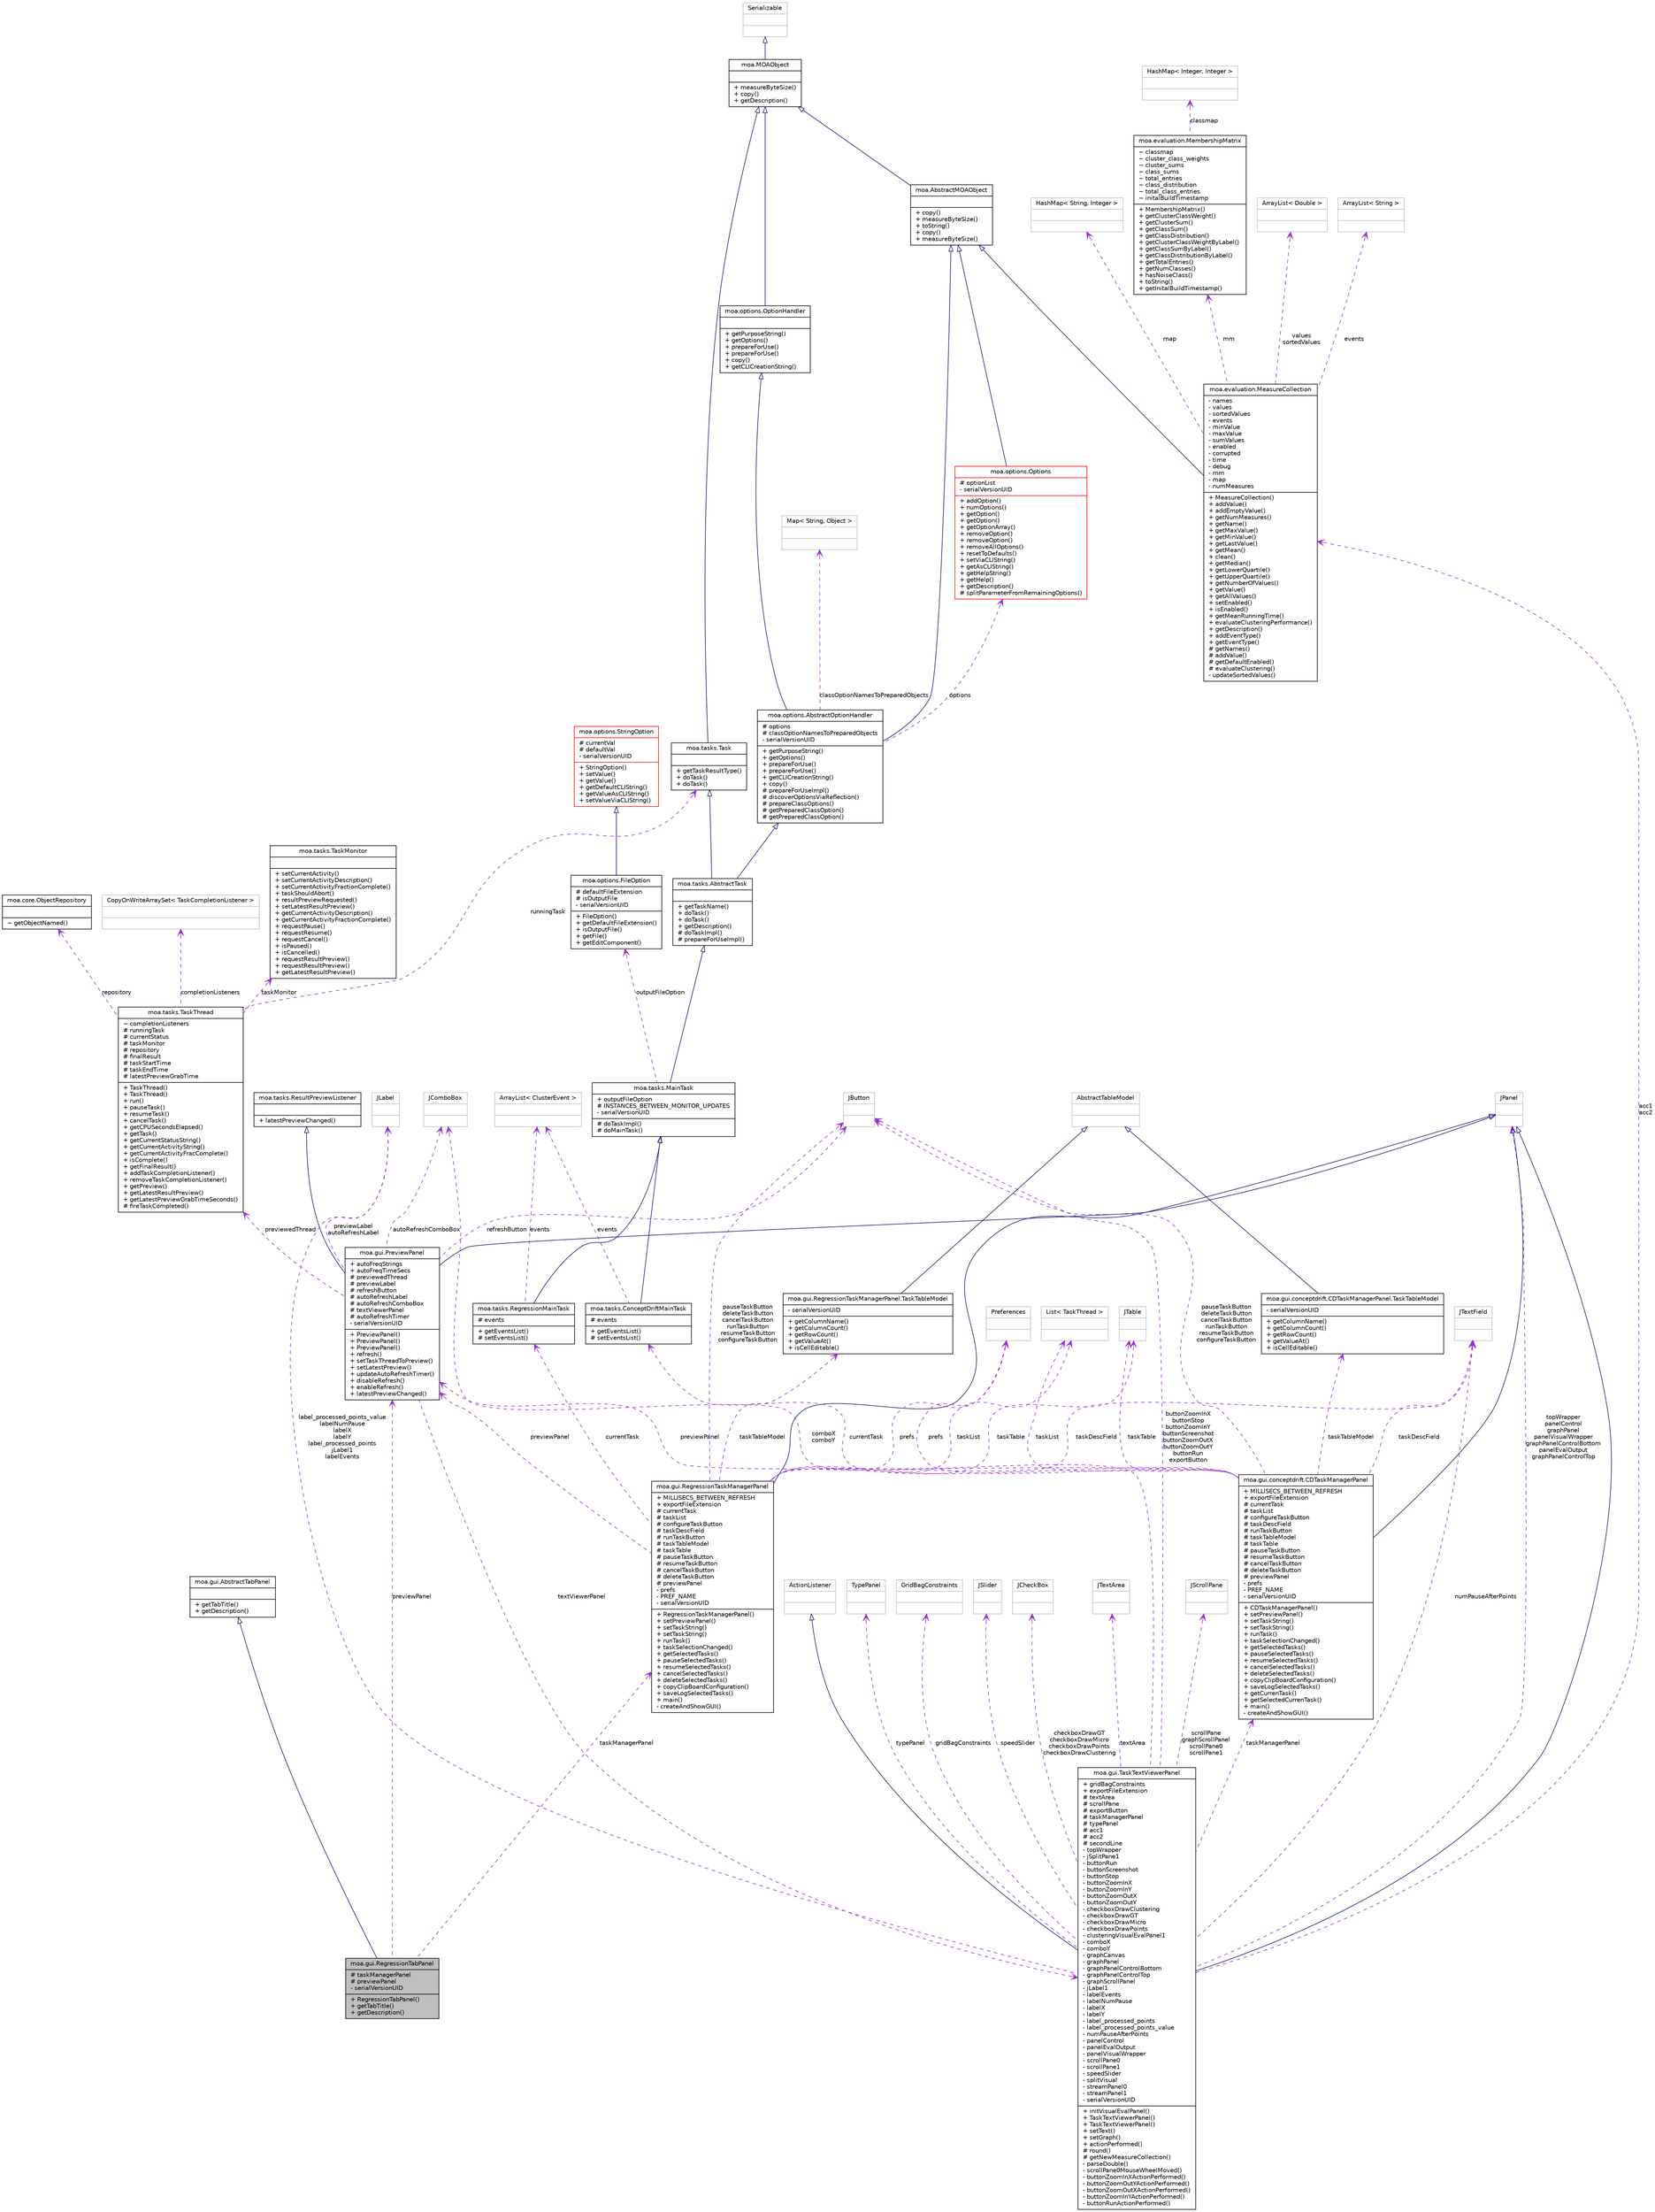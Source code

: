 digraph G
{
  edge [fontname="Helvetica",fontsize="10",labelfontname="Helvetica",labelfontsize="10"];
  node [fontname="Helvetica",fontsize="10",shape=record];
  Node1 [label="{moa.gui.RegressionTabPanel\n|# taskManagerPanel\l# previewPanel\l- serialVersionUID\l|+ RegressionTabPanel()\l+ getTabTitle()\l+ getDescription()\l}",height=0.2,width=0.4,color="black", fillcolor="grey75", style="filled" fontcolor="black"];
  Node2 -> Node1 [dir=back,color="midnightblue",fontsize="10",style="solid",arrowtail="empty",fontname="Helvetica"];
  Node2 [label="{moa.gui.AbstractTabPanel\n||+ getTabTitle()\l+ getDescription()\l}",height=0.2,width=0.4,color="black", fillcolor="white", style="filled",URL="$classmoa_1_1gui_1_1AbstractTabPanel.html",tooltip="Abstract Tab Panel."];
  Node3 -> Node1 [dir=back,color="darkorchid3",fontsize="10",style="dashed",label="previewPanel",arrowtail="open",fontname="Helvetica"];
  Node3 [label="{moa.gui.PreviewPanel\n|+ autoFreqStrings\l+ autoFreqTimeSecs\l# previewedThread\l# previewLabel\l# refreshButton\l# autoRefreshLabel\l# autoRefreshComboBox\l# textViewerPanel\l# autoRefreshTimer\l- serialVersionUID\l|+ PreviewPanel()\l+ PreviewPanel()\l+ PreviewPanel()\l+ refresh()\l+ setTaskThreadToPreview()\l+ setLatestPreview()\l+ updateAutoRefreshTimer()\l+ disableRefresh()\l+ enableRefresh()\l+ latestPreviewChanged()\l}",height=0.2,width=0.4,color="black", fillcolor="white", style="filled",URL="$classmoa_1_1gui_1_1PreviewPanel.html",tooltip="This panel displays the running task preview text and buttons."];
  Node4 -> Node3 [dir=back,color="midnightblue",fontsize="10",style="solid",arrowtail="empty",fontname="Helvetica"];
  Node4 [label="{JPanel\n||}",height=0.2,width=0.4,color="grey75", fillcolor="white", style="filled"];
  Node5 -> Node3 [dir=back,color="midnightblue",fontsize="10",style="solid",arrowtail="empty",fontname="Helvetica"];
  Node5 [label="{moa.tasks.ResultPreviewListener\n||+ latestPreviewChanged()\l}",height=0.2,width=0.4,color="black", fillcolor="white", style="filled",URL="$interfacemoa_1_1tasks_1_1ResultPreviewListener.html",tooltip="Interface implemented by classes that preview results on the Graphical User Interface..."];
  Node6 -> Node3 [dir=back,color="darkorchid3",fontsize="10",style="dashed",label="textViewerPanel",arrowtail="open",fontname="Helvetica"];
  Node6 [label="{moa.gui.TaskTextViewerPanel\n|+ gridBagConstraints\l+ exportFileExtension\l# textArea\l# scrollPane\l# exportButton\l# taskManagerPanel\l# typePanel\l# acc1\l# acc2\l# secondLine\l- topWrapper\l- jSplitPane1\l- buttonRun\l- buttonScreenshot\l- buttonStop\l- buttonZoomInX\l- buttonZoomInY\l- buttonZoomOutX\l- buttonZoomOutY\l- checkboxDrawClustering\l- checkboxDrawGT\l- checkboxDrawMicro\l- checkboxDrawPoints\l- clusteringVisualEvalPanel1\l- comboX\l- comboY\l- graphCanvas\l- graphPanel\l- graphPanelControlBottom\l- graphPanelControlTop\l- graphScrollPanel\l- jLabel1\l- labelEvents\l- labelNumPause\l- labelX\l- labelY\l- label_processed_points\l- label_processed_points_value\l- numPauseAfterPoints\l- panelControl\l- panelEvalOutput\l- panelVisualWrapper\l- scrollPane0\l- scrollPane1\l- speedSlider\l- splitVisual\l- streamPanel0\l- streamPanel1\l- serialVersionUID\l|+ initVisualEvalPanel()\l+ TaskTextViewerPanel()\l+ TaskTextViewerPanel()\l+ setText()\l+ setGraph()\l+ actionPerformed()\l# round()\l# getNewMeasureCollection()\l- parseDouble()\l- scrollPane0MouseWheelMoved()\l- buttonZoomInXActionPerformed()\l- buttonZoomOutYActionPerformed()\l- buttonZoomOutXActionPerformed()\l- buttonZoomInYActionPerformed()\l- buttonRunActionPerformed()\l}",height=0.2,width=0.4,color="black", fillcolor="white", style="filled",URL="$classmoa_1_1gui_1_1TaskTextViewerPanel.html",tooltip="This panel displays text."];
  Node4 -> Node6 [dir=back,color="midnightblue",fontsize="10",style="solid",arrowtail="empty",fontname="Helvetica"];
  Node7 -> Node6 [dir=back,color="midnightblue",fontsize="10",style="solid",arrowtail="empty",fontname="Helvetica"];
  Node7 [label="{ActionListener\n||}",height=0.2,width=0.4,color="grey75", fillcolor="white", style="filled"];
  Node8 -> Node6 [dir=back,color="darkorchid3",fontsize="10",style="dashed",label="typePanel",arrowtail="open",fontname="Helvetica"];
  Node8 [label="{TypePanel\n||}",height=0.2,width=0.4,color="grey75", fillcolor="white", style="filled"];
  Node9 -> Node6 [dir=back,color="darkorchid3",fontsize="10",style="dashed",label="gridBagConstraints",arrowtail="open",fontname="Helvetica"];
  Node9 [label="{GridBagConstraints\n||}",height=0.2,width=0.4,color="grey75", fillcolor="white", style="filled"];
  Node10 -> Node6 [dir=back,color="darkorchid3",fontsize="10",style="dashed",label="speedSlider",arrowtail="open",fontname="Helvetica"];
  Node10 [label="{JSlider\n||}",height=0.2,width=0.4,color="grey75", fillcolor="white", style="filled"];
  Node11 -> Node6 [dir=back,color="darkorchid3",fontsize="10",style="dashed",label="checkboxDrawGT\ncheckboxDrawMicro\ncheckboxDrawPoints\ncheckboxDrawClustering",arrowtail="open",fontname="Helvetica"];
  Node11 [label="{JCheckBox\n||}",height=0.2,width=0.4,color="grey75", fillcolor="white", style="filled"];
  Node12 -> Node6 [dir=back,color="darkorchid3",fontsize="10",style="dashed",label="buttonZoomInX\nbuttonStop\nbuttonZoomInY\nbuttonScreenshot\nbuttonZoomOutX\nbuttonZoomOutY\nbuttonRun\nexportButton",arrowtail="open",fontname="Helvetica"];
  Node12 [label="{JButton\n||}",height=0.2,width=0.4,color="grey75", fillcolor="white", style="filled"];
  Node13 -> Node6 [dir=back,color="darkorchid3",fontsize="10",style="dashed",label="taskManagerPanel",arrowtail="open",fontname="Helvetica"];
  Node13 [label="{moa.gui.conceptdrift.CDTaskManagerPanel\n|+ MILLISECS_BETWEEN_REFRESH\l+ exportFileExtension\l# currentTask\l# taskList\l# configureTaskButton\l# taskDescField\l# runTaskButton\l# taskTableModel\l# taskTable\l# pauseTaskButton\l# resumeTaskButton\l# cancelTaskButton\l# deleteTaskButton\l# previewPanel\l- prefs\l- PREF_NAME\l- serialVersionUID\l|+ CDTaskManagerPanel()\l+ setPreviewPanel()\l+ setTaskString()\l+ setTaskString()\l+ runTask()\l+ taskSelectionChanged()\l+ getSelectedTasks()\l+ pauseSelectedTasks()\l+ resumeSelectedTasks()\l+ cancelSelectedTasks()\l+ deleteSelectedTasks()\l+ copyClipBoardConfiguration()\l+ saveLogSelectedTasks()\l+ getCurrenTask()\l+ getSelectedCurrenTask()\l+ main()\l- createAndShowGUI()\l}",height=0.2,width=0.4,color="black", fillcolor="white", style="filled",URL="$classmoa_1_1gui_1_1conceptdrift_1_1CDTaskManagerPanel.html",tooltip="This panel displays the running tasks."];
  Node4 -> Node13 [dir=back,color="midnightblue",fontsize="10",style="solid",arrowtail="empty",fontname="Helvetica"];
  Node14 -> Node13 [dir=back,color="darkorchid3",fontsize="10",style="dashed",label="currentTask",arrowtail="open",fontname="Helvetica"];
  Node14 [label="{moa.tasks.ConceptDriftMainTask\n|# events\l|+ getEventsList()\l# setEventsList()\l}",height=0.2,width=0.4,color="black", fillcolor="white", style="filled",URL="$classmoa_1_1tasks_1_1ConceptDriftMainTask.html"];
  Node15 -> Node14 [dir=back,color="midnightblue",fontsize="10",style="solid",arrowtail="empty",fontname="Helvetica"];
  Node15 [label="{moa.tasks.MainTask\n|+ outputFileOption\l# INSTANCES_BETWEEN_MONITOR_UPDATES\l- serialVersionUID\l|# doTaskImpl()\l# doMainTask()\l}",height=0.2,width=0.4,color="black", fillcolor="white", style="filled",URL="$classmoa_1_1tasks_1_1MainTask.html",tooltip="Abstract Main Task."];
  Node16 -> Node15 [dir=back,color="midnightblue",fontsize="10",style="solid",arrowtail="empty",fontname="Helvetica"];
  Node16 [label="{moa.tasks.AbstractTask\n||+ getTaskName()\l+ doTask()\l+ doTask()\l+ getDescription()\l# doTaskImpl()\l# prepareForUseImpl()\l}",height=0.2,width=0.4,color="black", fillcolor="white", style="filled",URL="$classmoa_1_1tasks_1_1AbstractTask.html",tooltip="Abstract Task."];
  Node17 -> Node16 [dir=back,color="midnightblue",fontsize="10",style="solid",arrowtail="empty",fontname="Helvetica"];
  Node17 [label="{moa.options.AbstractOptionHandler\n|# options\l# classOptionNamesToPreparedObjects\l- serialVersionUID\l|+ getPurposeString()\l+ getOptions()\l+ prepareForUse()\l+ prepareForUse()\l+ getCLICreationString()\l+ copy()\l# prepareForUseImpl()\l# discoverOptionsViaReflection()\l# prepareClassOptions()\l# getPreparedClassOption()\l# getPreparedClassOption()\l}",height=0.2,width=0.4,color="black", fillcolor="white", style="filled",URL="$classmoa_1_1options_1_1AbstractOptionHandler.html",tooltip="Abstract Option Handler."];
  Node18 -> Node17 [dir=back,color="midnightblue",fontsize="10",style="solid",arrowtail="empty",fontname="Helvetica"];
  Node18 [label="{moa.AbstractMOAObject\n||+ copy()\l+ measureByteSize()\l+ toString()\l+ copy()\l+ measureByteSize()\l}",height=0.2,width=0.4,color="black", fillcolor="white", style="filled",URL="$classmoa_1_1AbstractMOAObject.html",tooltip="Abstract MOA Object."];
  Node19 -> Node18 [dir=back,color="midnightblue",fontsize="10",style="solid",arrowtail="empty",fontname="Helvetica"];
  Node19 [label="{moa.MOAObject\n||+ measureByteSize()\l+ copy()\l+ getDescription()\l}",height=0.2,width=0.4,color="black", fillcolor="white", style="filled",URL="$interfacemoa_1_1MOAObject.html",tooltip="Interface implemented by classes in MOA, so that all are serializable, can produce..."];
  Node20 -> Node19 [dir=back,color="midnightblue",fontsize="10",style="solid",arrowtail="empty",fontname="Helvetica"];
  Node20 [label="{Serializable\n||}",height=0.2,width=0.4,color="grey75", fillcolor="white", style="filled"];
  Node21 -> Node17 [dir=back,color="midnightblue",fontsize="10",style="solid",arrowtail="empty",fontname="Helvetica"];
  Node21 [label="{moa.options.OptionHandler\n||+ getPurposeString()\l+ getOptions()\l+ prepareForUse()\l+ prepareForUse()\l+ copy()\l+ getCLICreationString()\l}",height=0.2,width=0.4,color="black", fillcolor="white", style="filled",URL="$interfacemoa_1_1options_1_1OptionHandler.html",tooltip="Interface representing an object that handles options or parameters."];
  Node19 -> Node21 [dir=back,color="midnightblue",fontsize="10",style="solid",arrowtail="empty",fontname="Helvetica"];
  Node22 -> Node17 [dir=back,color="darkorchid3",fontsize="10",style="dashed",label="classOptionNamesToPreparedObjects",arrowtail="open",fontname="Helvetica"];
  Node22 [label="{Map\< String, Object \>\n||}",height=0.2,width=0.4,color="grey75", fillcolor="white", style="filled"];
  Node23 -> Node17 [dir=back,color="darkorchid3",fontsize="10",style="dashed",label="options",arrowtail="open",fontname="Helvetica"];
  Node23 [label="{moa.options.Options\n|# optionList\l- serialVersionUID\l|+ addOption()\l+ numOptions()\l+ getOption()\l+ getOption()\l+ getOptionArray()\l+ removeOption()\l+ removeOption()\l+ removeAllOptions()\l+ resetToDefaults()\l+ setViaCLIString()\l+ getAsCLIString()\l+ getHelpString()\l+ getHelp()\l+ getDescription()\l# splitParameterFromRemainingOptions()\l}",height=0.2,width=0.4,color="red", fillcolor="white", style="filled",URL="$classmoa_1_1options_1_1Options.html",tooltip="File option."];
  Node18 -> Node23 [dir=back,color="midnightblue",fontsize="10",style="solid",arrowtail="empty",fontname="Helvetica"];
  Node24 -> Node16 [dir=back,color="midnightblue",fontsize="10",style="solid",arrowtail="empty",fontname="Helvetica"];
  Node24 [label="{moa.tasks.Task\n||+ getTaskResultType()\l+ doTask()\l+ doTask()\l}",height=0.2,width=0.4,color="black", fillcolor="white", style="filled",URL="$interfacemoa_1_1tasks_1_1Task.html",tooltip="Interface representing a task."];
  Node19 -> Node24 [dir=back,color="midnightblue",fontsize="10",style="solid",arrowtail="empty",fontname="Helvetica"];
  Node25 -> Node15 [dir=back,color="darkorchid3",fontsize="10",style="dashed",label="outputFileOption",arrowtail="open",fontname="Helvetica"];
  Node25 [label="{moa.options.FileOption\n|# defaultFileExtension\l# isOutputFile\l- serialVersionUID\l|+ FileOption()\l+ getDefaultFileExtension()\l+ isOutputFile()\l+ getFile()\l+ getEditComponent()\l}",height=0.2,width=0.4,color="black", fillcolor="white", style="filled",URL="$classmoa_1_1options_1_1FileOption.html",tooltip="File option."];
  Node26 -> Node25 [dir=back,color="midnightblue",fontsize="10",style="solid",arrowtail="empty",fontname="Helvetica"];
  Node26 [label="{moa.options.StringOption\n|# currentVal\l# defaultVal\l- serialVersionUID\l|+ StringOption()\l+ setValue()\l+ getValue()\l+ getDefaultCLIString()\l+ getValueAsCLIString()\l+ setValueViaCLIString()\l}",height=0.2,width=0.4,color="red", fillcolor="white", style="filled",URL="$classmoa_1_1options_1_1StringOption.html",tooltip="String option."];
  Node27 -> Node14 [dir=back,color="darkorchid3",fontsize="10",style="dashed",label="events",arrowtail="open",fontname="Helvetica"];
  Node27 [label="{ArrayList\< ClusterEvent \>\n||}",height=0.2,width=0.4,color="grey75", fillcolor="white", style="filled"];
  Node28 -> Node13 [dir=back,color="darkorchid3",fontsize="10",style="dashed",label="prefs",arrowtail="open",fontname="Helvetica"];
  Node28 [label="{Preferences\n||}",height=0.2,width=0.4,color="grey75", fillcolor="white", style="filled"];
  Node12 -> Node13 [dir=back,color="darkorchid3",fontsize="10",style="dashed",label="pauseTaskButton\ndeleteTaskButton\ncancelTaskButton\nrunTaskButton\nresumeTaskButton\nconfigureTaskButton",arrowtail="open",fontname="Helvetica"];
  Node3 -> Node13 [dir=back,color="darkorchid3",fontsize="10",style="dashed",label="previewPanel",arrowtail="open",fontname="Helvetica"];
  Node29 -> Node13 [dir=back,color="darkorchid3",fontsize="10",style="dashed",label="taskDescField",arrowtail="open",fontname="Helvetica"];
  Node29 [label="{JTextField\n||}",height=0.2,width=0.4,color="grey75", fillcolor="white", style="filled"];
  Node30 -> Node13 [dir=back,color="darkorchid3",fontsize="10",style="dashed",label="taskList",arrowtail="open",fontname="Helvetica"];
  Node30 [label="{List\< TaskThread \>\n||}",height=0.2,width=0.4,color="grey75", fillcolor="white", style="filled"];
  Node31 -> Node13 [dir=back,color="darkorchid3",fontsize="10",style="dashed",label="taskTableModel",arrowtail="open",fontname="Helvetica"];
  Node31 [label="{moa.gui.conceptdrift.CDTaskManagerPanel.TaskTableModel\n|- serialVersionUID\l|+ getColumnName()\l+ getColumnCount()\l+ getRowCount()\l+ getValueAt()\l+ isCellEditable()\l}",height=0.2,width=0.4,color="black", fillcolor="white", style="filled",URL="$classmoa_1_1gui_1_1conceptdrift_1_1CDTaskManagerPanel_1_1TaskTableModel.html"];
  Node32 -> Node31 [dir=back,color="midnightblue",fontsize="10",style="solid",arrowtail="empty",fontname="Helvetica"];
  Node32 [label="{AbstractTableModel\n||}",height=0.2,width=0.4,color="grey75", fillcolor="white", style="filled"];
  Node33 -> Node13 [dir=back,color="darkorchid3",fontsize="10",style="dashed",label="taskTable",arrowtail="open",fontname="Helvetica"];
  Node33 [label="{JTable\n||}",height=0.2,width=0.4,color="grey75", fillcolor="white", style="filled"];
  Node34 -> Node6 [dir=back,color="darkorchid3",fontsize="10",style="dashed",label="textArea",arrowtail="open",fontname="Helvetica"];
  Node34 [label="{JTextArea\n||}",height=0.2,width=0.4,color="grey75", fillcolor="white", style="filled"];
  Node29 -> Node6 [dir=back,color="darkorchid3",fontsize="10",style="dashed",label="numPauseAfterPoints",arrowtail="open",fontname="Helvetica"];
  Node35 -> Node6 [dir=back,color="darkorchid3",fontsize="10",style="dashed",label="comboX\ncomboY",arrowtail="open",fontname="Helvetica"];
  Node35 [label="{JComboBox\n||}",height=0.2,width=0.4,color="grey75", fillcolor="white", style="filled"];
  Node36 -> Node6 [dir=back,color="darkorchid3",fontsize="10",style="dashed",label="acc1\nacc2",arrowtail="open",fontname="Helvetica"];
  Node36 [label="{moa.evaluation.MeasureCollection\n|- names\l- values\l- sortedValues\l- events\l- minValue\l- maxValue\l- sumValues\l- enabled\l- corrupted\l- time\l- debug\l- mm\l- map\l- numMeasures\l|+ MeasureCollection()\l+ addValue()\l+ addEmptyValue()\l+ getNumMeasures()\l+ getName()\l+ getMaxValue()\l+ getMinValue()\l+ getLastValue()\l+ getMean()\l+ clean()\l+ getMedian()\l+ getLowerQuartile()\l+ getUpperQuartile()\l+ getNumberOfValues()\l+ getValue()\l+ getAllValues()\l+ setEnabled()\l+ isEnabled()\l+ getMeanRunningTime()\l+ evaluateClusteringPerformance()\l+ getDescription()\l+ addEventType()\l+ getEventType()\l# getNames()\l# addValue()\l# getDefaultEnabled()\l# evaluateClustering()\l- updateSortedValues()\l}",height=0.2,width=0.4,color="black", fillcolor="white", style="filled",URL="$classmoa_1_1evaluation_1_1MeasureCollection.html"];
  Node18 -> Node36 [dir=back,color="midnightblue",fontsize="10",style="solid",arrowtail="empty",fontname="Helvetica"];
  Node37 -> Node36 [dir=back,color="darkorchid3",fontsize="10",style="dashed",label="mm",arrowtail="open",fontname="Helvetica"];
  Node37 [label="{moa.evaluation.MembershipMatrix\n|~ classmap\l~ cluster_class_weights\l~ cluster_sums\l~ class_sums\l~ total_entries\l~ class_distribution\l~ total_class_entries\l~ initalBuildTimestamp\l|+ MembershipMatrix()\l+ getClusterClassWeight()\l+ getClusterSum()\l+ getClassSum()\l+ getClassDistribution()\l+ getClusterClassWeightByLabel()\l+ getClassSumByLabel()\l+ getClassDistributionByLabel()\l+ getTotalEntries()\l+ getNumClasses()\l+ hasNoiseClass()\l+ toString()\l+ getInitalBuildTimestamp()\l}",height=0.2,width=0.4,color="black", fillcolor="white", style="filled",URL="$classmoa_1_1evaluation_1_1MembershipMatrix.html"];
  Node38 -> Node37 [dir=back,color="darkorchid3",fontsize="10",style="dashed",label="classmap",arrowtail="open",fontname="Helvetica"];
  Node38 [label="{HashMap\< Integer, Integer \>\n||}",height=0.2,width=0.4,color="grey75", fillcolor="white", style="filled"];
  Node39 -> Node36 [dir=back,color="darkorchid3",fontsize="10",style="dashed",label="values\nsortedValues",arrowtail="open",fontname="Helvetica"];
  Node39 [label="{ArrayList\< Double \>\n||}",height=0.2,width=0.4,color="grey75", fillcolor="white", style="filled"];
  Node40 -> Node36 [dir=back,color="darkorchid3",fontsize="10",style="dashed",label="events",arrowtail="open",fontname="Helvetica"];
  Node40 [label="{ArrayList\< String \>\n||}",height=0.2,width=0.4,color="grey75", fillcolor="white", style="filled"];
  Node41 -> Node36 [dir=back,color="darkorchid3",fontsize="10",style="dashed",label="map",arrowtail="open",fontname="Helvetica"];
  Node41 [label="{HashMap\< String, Integer \>\n||}",height=0.2,width=0.4,color="grey75", fillcolor="white", style="filled"];
  Node42 -> Node6 [dir=back,color="darkorchid3",fontsize="10",style="dashed",label="label_processed_points_value\nlabelNumPause\nlabelX\nlabelY\nlabel_processed_points\njLabel1\nlabelEvents",arrowtail="open",fontname="Helvetica"];
  Node42 [label="{JLabel\n||}",height=0.2,width=0.4,color="grey75", fillcolor="white", style="filled"];
  Node4 -> Node6 [dir=back,color="darkorchid3",fontsize="10",style="dashed",label="topWrapper\npanelControl\ngraphPanel\npanelVisualWrapper\ngraphPanelControlBottom\npanelEvalOutput\ngraphPanelControlTop",arrowtail="open",fontname="Helvetica"];
  Node43 -> Node6 [dir=back,color="darkorchid3",fontsize="10",style="dashed",label="scrollPane\ngraphScrollPanel\nscrollPane0\nscrollPane1",arrowtail="open",fontname="Helvetica"];
  Node43 [label="{JScrollPane\n||}",height=0.2,width=0.4,color="grey75", fillcolor="white", style="filled"];
  Node12 -> Node3 [dir=back,color="darkorchid3",fontsize="10",style="dashed",label="refreshButton",arrowtail="open",fontname="Helvetica"];
  Node35 -> Node3 [dir=back,color="darkorchid3",fontsize="10",style="dashed",label="autoRefreshComboBox",arrowtail="open",fontname="Helvetica"];
  Node44 -> Node3 [dir=back,color="darkorchid3",fontsize="10",style="dashed",label="previewedThread",arrowtail="open",fontname="Helvetica"];
  Node44 [label="{moa.tasks.TaskThread\n|~ completionListeners\l# runningTask\l# currentStatus\l# taskMonitor\l# repository\l# finalResult\l# taskStartTime\l# taskEndTime\l# latestPreviewGrabTime\l|+ TaskThread()\l+ TaskThread()\l+ run()\l+ pauseTask()\l+ resumeTask()\l+ cancelTask()\l+ getCPUSecondsElapsed()\l+ getTask()\l+ getCurrentStatusString()\l+ getCurrentActivityString()\l+ getCurrentActivityFracComplete()\l+ isComplete()\l+ getFinalResult()\l+ addTaskCompletionListener()\l+ removeTaskCompletionListener()\l+ getPreview()\l+ getLatestResultPreview()\l+ getLatestPreviewGrabTimeSeconds()\l# fireTaskCompleted()\l}",height=0.2,width=0.4,color="black", fillcolor="white", style="filled",URL="$classmoa_1_1tasks_1_1TaskThread.html",tooltip="Task Thread."];
  Node45 -> Node44 [dir=back,color="darkorchid3",fontsize="10",style="dashed",label="taskMonitor",arrowtail="open",fontname="Helvetica"];
  Node45 [label="{moa.tasks.TaskMonitor\n||+ setCurrentActivity()\l+ setCurrentActivityDescription()\l+ setCurrentActivityFractionComplete()\l+ taskShouldAbort()\l+ resultPreviewRequested()\l+ setLatestResultPreview()\l+ getCurrentActivityDescription()\l+ getCurrentActivityFractionComplete()\l+ requestPause()\l+ requestResume()\l+ requestCancel()\l+ isPaused()\l+ isCancelled()\l+ requestResultPreview()\l+ requestResultPreview()\l+ getLatestResultPreview()\l}",height=0.2,width=0.4,color="black", fillcolor="white", style="filled",URL="$interfacemoa_1_1tasks_1_1TaskMonitor.html",tooltip="Interface representing a task monitor."];
  Node46 -> Node44 [dir=back,color="darkorchid3",fontsize="10",style="dashed",label="repository",arrowtail="open",fontname="Helvetica"];
  Node46 [label="{moa.core.ObjectRepository\n||~ getObjectNamed()\l}",height=0.2,width=0.4,color="black", fillcolor="white", style="filled",URL="$interfacemoa_1_1core_1_1ObjectRepository.html",tooltip="Interface for object repositories."];
  Node24 -> Node44 [dir=back,color="darkorchid3",fontsize="10",style="dashed",label="runningTask",arrowtail="open",fontname="Helvetica"];
  Node47 -> Node44 [dir=back,color="darkorchid3",fontsize="10",style="dashed",label="completionListeners",arrowtail="open",fontname="Helvetica"];
  Node47 [label="{CopyOnWriteArraySet\< TaskCompletionListener \>\n||}",height=0.2,width=0.4,color="grey75", fillcolor="white", style="filled"];
  Node42 -> Node3 [dir=back,color="darkorchid3",fontsize="10",style="dashed",label="previewLabel\nautoRefreshLabel",arrowtail="open",fontname="Helvetica"];
  Node48 -> Node1 [dir=back,color="darkorchid3",fontsize="10",style="dashed",label="taskManagerPanel",arrowtail="open",fontname="Helvetica"];
  Node48 [label="{moa.gui.RegressionTaskManagerPanel\n|+ MILLISECS_BETWEEN_REFRESH\l+ exportFileExtension\l# currentTask\l# taskList\l# configureTaskButton\l# taskDescField\l# runTaskButton\l# taskTableModel\l# taskTable\l# pauseTaskButton\l# resumeTaskButton\l# cancelTaskButton\l# deleteTaskButton\l# previewPanel\l- prefs\l- PREF_NAME\l- serialVersionUID\l|+ RegressionTaskManagerPanel()\l+ setPreviewPanel()\l+ setTaskString()\l+ setTaskString()\l+ runTask()\l+ taskSelectionChanged()\l+ getSelectedTasks()\l+ pauseSelectedTasks()\l+ resumeSelectedTasks()\l+ cancelSelectedTasks()\l+ deleteSelectedTasks()\l+ copyClipBoardConfiguration()\l+ saveLogSelectedTasks()\l+ main()\l- createAndShowGUI()\l}",height=0.2,width=0.4,color="black", fillcolor="white", style="filled",URL="$classmoa_1_1gui_1_1RegressionTaskManagerPanel.html",tooltip="This panel displays the running tasks."];
  Node4 -> Node48 [dir=back,color="midnightblue",fontsize="10",style="solid",arrowtail="empty",fontname="Helvetica"];
  Node28 -> Node48 [dir=back,color="darkorchid3",fontsize="10",style="dashed",label="prefs",arrowtail="open",fontname="Helvetica"];
  Node12 -> Node48 [dir=back,color="darkorchid3",fontsize="10",style="dashed",label="pauseTaskButton\ndeleteTaskButton\ncancelTaskButton\nrunTaskButton\nresumeTaskButton\nconfigureTaskButton",arrowtail="open",fontname="Helvetica"];
  Node3 -> Node48 [dir=back,color="darkorchid3",fontsize="10",style="dashed",label="previewPanel",arrowtail="open",fontname="Helvetica"];
  Node29 -> Node48 [dir=back,color="darkorchid3",fontsize="10",style="dashed",label="taskDescField",arrowtail="open",fontname="Helvetica"];
  Node30 -> Node48 [dir=back,color="darkorchid3",fontsize="10",style="dashed",label="taskList",arrowtail="open",fontname="Helvetica"];
  Node33 -> Node48 [dir=back,color="darkorchid3",fontsize="10",style="dashed",label="taskTable",arrowtail="open",fontname="Helvetica"];
  Node49 -> Node48 [dir=back,color="darkorchid3",fontsize="10",style="dashed",label="taskTableModel",arrowtail="open",fontname="Helvetica"];
  Node49 [label="{moa.gui.RegressionTaskManagerPanel.TaskTableModel\n|- serialVersionUID\l|+ getColumnName()\l+ getColumnCount()\l+ getRowCount()\l+ getValueAt()\l+ isCellEditable()\l}",height=0.2,width=0.4,color="black", fillcolor="white", style="filled",URL="$classmoa_1_1gui_1_1RegressionTaskManagerPanel_1_1TaskTableModel.html"];
  Node32 -> Node49 [dir=back,color="midnightblue",fontsize="10",style="solid",arrowtail="empty",fontname="Helvetica"];
  Node50 -> Node48 [dir=back,color="darkorchid3",fontsize="10",style="dashed",label="currentTask",arrowtail="open",fontname="Helvetica"];
  Node50 [label="{moa.tasks.RegressionMainTask\n|# events\l|+ getEventsList()\l# setEventsList()\l}",height=0.2,width=0.4,color="black", fillcolor="white", style="filled",URL="$classmoa_1_1tasks_1_1RegressionMainTask.html"];
  Node15 -> Node50 [dir=back,color="midnightblue",fontsize="10",style="solid",arrowtail="empty",fontname="Helvetica"];
  Node27 -> Node50 [dir=back,color="darkorchid3",fontsize="10",style="dashed",label="events",arrowtail="open",fontname="Helvetica"];
}
